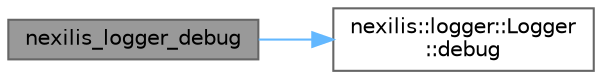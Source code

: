 digraph "nexilis_logger_debug"
{
 // LATEX_PDF_SIZE
  bgcolor="transparent";
  edge [fontname=Helvetica,fontsize=10,labelfontname=Helvetica,labelfontsize=10];
  node [fontname=Helvetica,fontsize=10,shape=box,height=0.2,width=0.4];
  rankdir="LR";
  Node1 [id="Node000001",label="nexilis_logger_debug",height=0.2,width=0.4,color="gray40", fillcolor="grey60", style="filled", fontcolor="black",tooltip=" "];
  Node1 -> Node2 [id="edge1_Node000001_Node000002",color="steelblue1",style="solid",tooltip=" "];
  Node2 [id="Node000002",label="nexilis::logger::Logger\l::debug",height=0.2,width=0.4,color="grey40", fillcolor="white", style="filled",URL="$db/d91/classnexilis_1_1logger_1_1Logger.html#aa9bd79fb1a1804924e3440947c6ab117",tooltip="Send debug message."];
}
